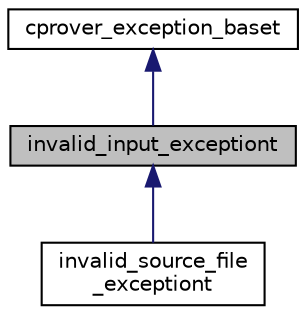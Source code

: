 digraph "invalid_input_exceptiont"
{
 // LATEX_PDF_SIZE
  bgcolor="transparent";
  edge [fontname="Helvetica",fontsize="10",labelfontname="Helvetica",labelfontsize="10"];
  node [fontname="Helvetica",fontsize="10",shape=record];
  Node1 [label="invalid_input_exceptiont",height=0.2,width=0.4,color="black", fillcolor="grey75", style="filled", fontcolor="black",tooltip="Thrown when user-provided input cannot be processed."];
  Node2 -> Node1 [dir="back",color="midnightblue",fontsize="10",style="solid",fontname="Helvetica"];
  Node2 [label="cprover_exception_baset",height=0.2,width=0.4,color="black",URL="$classcprover__exception__baset.html",tooltip="Base class for exceptions thrown in the cprover project."];
  Node1 -> Node3 [dir="back",color="midnightblue",fontsize="10",style="solid",fontname="Helvetica"];
  Node3 [label="invalid_source_file\l_exceptiont",height=0.2,width=0.4,color="black",URL="$classinvalid__source__file__exceptiont.html",tooltip="Thrown when we can't handle something in an input source file."];
}
